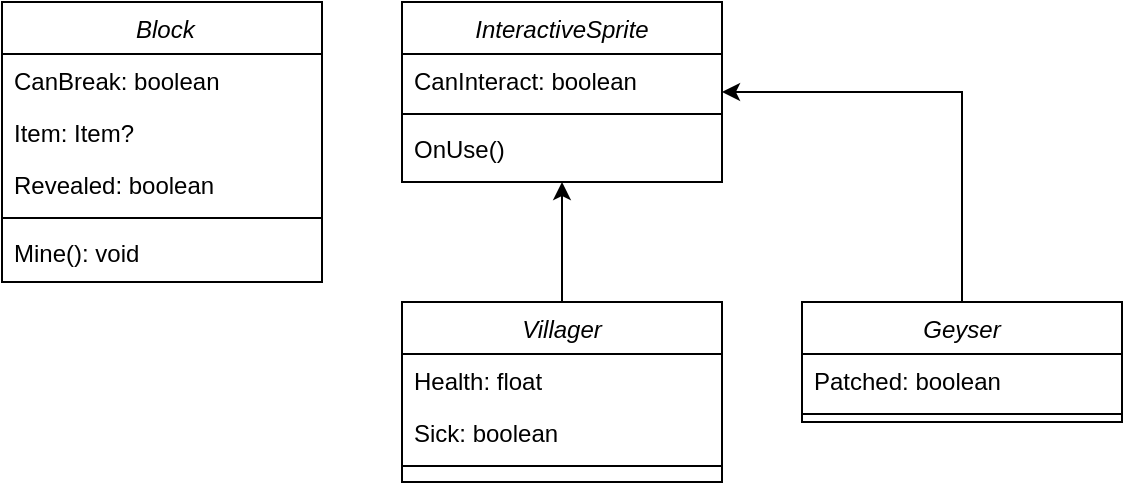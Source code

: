 <mxfile version="23.1.1" type="github" pages="2">
  <diagram id="C5RBs43oDa-KdzZeNtuy" name="La Map">
    <mxGraphModel dx="1105" dy="620" grid="1" gridSize="10" guides="1" tooltips="1" connect="1" arrows="1" fold="1" page="1" pageScale="1" pageWidth="827" pageHeight="1169" math="0" shadow="0">
      <root>
        <mxCell id="WIyWlLk6GJQsqaUBKTNV-0" />
        <mxCell id="WIyWlLk6GJQsqaUBKTNV-1" parent="WIyWlLk6GJQsqaUBKTNV-0" />
        <mxCell id="zkfFHV4jXpPFQw0GAbJ--0" value=" Block" style="swimlane;fontStyle=2;align=center;verticalAlign=top;childLayout=stackLayout;horizontal=1;startSize=26;horizontalStack=0;resizeParent=1;resizeLast=0;collapsible=1;marginBottom=0;rounded=0;shadow=0;strokeWidth=1;" parent="WIyWlLk6GJQsqaUBKTNV-1" vertex="1">
          <mxGeometry x="40" y="40" width="160" height="140" as="geometry">
            <mxRectangle x="230" y="140" width="160" height="26" as="alternateBounds" />
          </mxGeometry>
        </mxCell>
        <mxCell id="SRN2Xm2Uc3P1hmxLhBfW-2" value="CanBreak: boolean" style="text;align=left;verticalAlign=top;spacingLeft=4;spacingRight=4;overflow=hidden;rotatable=0;points=[[0,0.5],[1,0.5]];portConstraint=eastwest;" vertex="1" parent="zkfFHV4jXpPFQw0GAbJ--0">
          <mxGeometry y="26" width="160" height="26" as="geometry" />
        </mxCell>
        <mxCell id="SRN2Xm2Uc3P1hmxLhBfW-16" value="Item: Item?" style="text;align=left;verticalAlign=top;spacingLeft=4;spacingRight=4;overflow=hidden;rotatable=0;points=[[0,0.5],[1,0.5]];portConstraint=eastwest;" vertex="1" parent="zkfFHV4jXpPFQw0GAbJ--0">
          <mxGeometry y="52" width="160" height="26" as="geometry" />
        </mxCell>
        <mxCell id="z91S9rRrg6L_bqY6NF0i-0" value="Revealed: boolean" style="text;align=left;verticalAlign=top;spacingLeft=4;spacingRight=4;overflow=hidden;rotatable=0;points=[[0,0.5],[1,0.5]];portConstraint=eastwest;" vertex="1" parent="zkfFHV4jXpPFQw0GAbJ--0">
          <mxGeometry y="78" width="160" height="26" as="geometry" />
        </mxCell>
        <mxCell id="zkfFHV4jXpPFQw0GAbJ--4" value="" style="line;html=1;strokeWidth=1;align=left;verticalAlign=middle;spacingTop=-1;spacingLeft=3;spacingRight=3;rotatable=0;labelPosition=right;points=[];portConstraint=eastwest;" parent="zkfFHV4jXpPFQw0GAbJ--0" vertex="1">
          <mxGeometry y="104" width="160" height="8" as="geometry" />
        </mxCell>
        <mxCell id="SRN2Xm2Uc3P1hmxLhBfW-14" value="Mine(): void" style="text;align=left;verticalAlign=top;spacingLeft=4;spacingRight=4;overflow=hidden;rotatable=0;points=[[0,0.5],[1,0.5]];portConstraint=eastwest;" vertex="1" parent="zkfFHV4jXpPFQw0GAbJ--0">
          <mxGeometry y="112" width="160" height="26" as="geometry" />
        </mxCell>
        <mxCell id="mrQikfIiETuMRiOy-yYG-0" value="InteractiveSprite" style="swimlane;fontStyle=2;align=center;verticalAlign=top;childLayout=stackLayout;horizontal=1;startSize=26;horizontalStack=0;resizeParent=1;resizeLast=0;collapsible=1;marginBottom=0;rounded=0;shadow=0;strokeWidth=1;" vertex="1" parent="WIyWlLk6GJQsqaUBKTNV-1">
          <mxGeometry x="240" y="40" width="160" height="90" as="geometry">
            <mxRectangle x="230" y="140" width="160" height="26" as="alternateBounds" />
          </mxGeometry>
        </mxCell>
        <mxCell id="mrQikfIiETuMRiOy-yYG-1" value="CanInteract: boolean" style="text;align=left;verticalAlign=top;spacingLeft=4;spacingRight=4;overflow=hidden;rotatable=0;points=[[0,0.5],[1,0.5]];portConstraint=eastwest;" vertex="1" parent="mrQikfIiETuMRiOy-yYG-0">
          <mxGeometry y="26" width="160" height="26" as="geometry" />
        </mxCell>
        <mxCell id="mrQikfIiETuMRiOy-yYG-5" value="" style="line;html=1;strokeWidth=1;align=left;verticalAlign=middle;spacingTop=-1;spacingLeft=3;spacingRight=3;rotatable=0;labelPosition=right;points=[];portConstraint=eastwest;" vertex="1" parent="mrQikfIiETuMRiOy-yYG-0">
          <mxGeometry y="52" width="160" height="8" as="geometry" />
        </mxCell>
        <mxCell id="mrQikfIiETuMRiOy-yYG-6" value="OnUse()" style="text;align=left;verticalAlign=top;spacingLeft=4;spacingRight=4;overflow=hidden;rotatable=0;points=[[0,0.5],[1,0.5]];portConstraint=eastwest;" vertex="1" parent="mrQikfIiETuMRiOy-yYG-0">
          <mxGeometry y="60" width="160" height="26" as="geometry" />
        </mxCell>
        <mxCell id="P_Tmz_V9CThgJMpL3SED-5" style="edgeStyle=orthogonalEdgeStyle;rounded=0;orthogonalLoop=1;jettySize=auto;html=1;" edge="1" parent="WIyWlLk6GJQsqaUBKTNV-1" source="P_Tmz_V9CThgJMpL3SED-0" target="mrQikfIiETuMRiOy-yYG-0">
          <mxGeometry relative="1" as="geometry" />
        </mxCell>
        <mxCell id="P_Tmz_V9CThgJMpL3SED-0" value="Villager" style="swimlane;fontStyle=2;align=center;verticalAlign=top;childLayout=stackLayout;horizontal=1;startSize=26;horizontalStack=0;resizeParent=1;resizeLast=0;collapsible=1;marginBottom=0;rounded=0;shadow=0;strokeWidth=1;" vertex="1" parent="WIyWlLk6GJQsqaUBKTNV-1">
          <mxGeometry x="240" y="190" width="160" height="90" as="geometry">
            <mxRectangle x="230" y="140" width="160" height="26" as="alternateBounds" />
          </mxGeometry>
        </mxCell>
        <mxCell id="P_Tmz_V9CThgJMpL3SED-1" value="Health: float" style="text;align=left;verticalAlign=top;spacingLeft=4;spacingRight=4;overflow=hidden;rotatable=0;points=[[0,0.5],[1,0.5]];portConstraint=eastwest;" vertex="1" parent="P_Tmz_V9CThgJMpL3SED-0">
          <mxGeometry y="26" width="160" height="26" as="geometry" />
        </mxCell>
        <mxCell id="P_Tmz_V9CThgJMpL3SED-4" value="Sick: boolean" style="text;align=left;verticalAlign=top;spacingLeft=4;spacingRight=4;overflow=hidden;rotatable=0;points=[[0,0.5],[1,0.5]];portConstraint=eastwest;" vertex="1" parent="P_Tmz_V9CThgJMpL3SED-0">
          <mxGeometry y="52" width="160" height="26" as="geometry" />
        </mxCell>
        <mxCell id="P_Tmz_V9CThgJMpL3SED-2" value="" style="line;html=1;strokeWidth=1;align=left;verticalAlign=middle;spacingTop=-1;spacingLeft=3;spacingRight=3;rotatable=0;labelPosition=right;points=[];portConstraint=eastwest;" vertex="1" parent="P_Tmz_V9CThgJMpL3SED-0">
          <mxGeometry y="78" width="160" height="8" as="geometry" />
        </mxCell>
        <mxCell id="m9mpzr2guR9ywrTl9rj7-4" style="edgeStyle=orthogonalEdgeStyle;rounded=0;orthogonalLoop=1;jettySize=auto;html=1;" edge="1" parent="WIyWlLk6GJQsqaUBKTNV-1" source="m9mpzr2guR9ywrTl9rj7-0" target="mrQikfIiETuMRiOy-yYG-0">
          <mxGeometry relative="1" as="geometry">
            <Array as="points">
              <mxPoint x="520" y="85" />
            </Array>
          </mxGeometry>
        </mxCell>
        <mxCell id="m9mpzr2guR9ywrTl9rj7-0" value="Geyser" style="swimlane;fontStyle=2;align=center;verticalAlign=top;childLayout=stackLayout;horizontal=1;startSize=26;horizontalStack=0;resizeParent=1;resizeLast=0;collapsible=1;marginBottom=0;rounded=0;shadow=0;strokeWidth=1;" vertex="1" parent="WIyWlLk6GJQsqaUBKTNV-1">
          <mxGeometry x="440" y="190" width="160" height="60" as="geometry">
            <mxRectangle x="230" y="140" width="160" height="26" as="alternateBounds" />
          </mxGeometry>
        </mxCell>
        <mxCell id="m9mpzr2guR9ywrTl9rj7-1" value="Patched: boolean" style="text;align=left;verticalAlign=top;spacingLeft=4;spacingRight=4;overflow=hidden;rotatable=0;points=[[0,0.5],[1,0.5]];portConstraint=eastwest;" vertex="1" parent="m9mpzr2guR9ywrTl9rj7-0">
          <mxGeometry y="26" width="160" height="26" as="geometry" />
        </mxCell>
        <mxCell id="m9mpzr2guR9ywrTl9rj7-3" value="" style="line;html=1;strokeWidth=1;align=left;verticalAlign=middle;spacingTop=-1;spacingLeft=3;spacingRight=3;rotatable=0;labelPosition=right;points=[];portConstraint=eastwest;" vertex="1" parent="m9mpzr2guR9ywrTl9rj7-0">
          <mxGeometry y="52" width="160" height="8" as="geometry" />
        </mxCell>
      </root>
    </mxGraphModel>
  </diagram>
  <diagram id="gsF-4zW7lq45AJM4MYa_" name="Le Joueur">
    <mxGraphModel dx="1050" dy="589" grid="1" gridSize="10" guides="1" tooltips="1" connect="1" arrows="1" fold="1" page="1" pageScale="1" pageWidth="827" pageHeight="1169" math="0" shadow="0">
      <root>
        <mxCell id="0" />
        <mxCell id="1" parent="0" />
        <mxCell id="ekk-bUm0cCgh0PBkQANz-1" value="PlayerController" style="swimlane;fontStyle=2;align=center;verticalAlign=top;childLayout=stackLayout;horizontal=1;startSize=26;horizontalStack=0;resizeParent=1;resizeLast=0;collapsible=1;marginBottom=0;rounded=0;shadow=0;strokeWidth=1;" vertex="1" parent="1">
          <mxGeometry x="80" y="40" width="160" height="34" as="geometry">
            <mxRectangle x="230" y="140" width="160" height="26" as="alternateBounds" />
          </mxGeometry>
        </mxCell>
        <mxCell id="ekk-bUm0cCgh0PBkQANz-5" value="" style="line;html=1;strokeWidth=1;align=left;verticalAlign=middle;spacingTop=-1;spacingLeft=3;spacingRight=3;rotatable=0;labelPosition=right;points=[];portConstraint=eastwest;" vertex="1" parent="ekk-bUm0cCgh0PBkQANz-1">
          <mxGeometry y="26" width="160" height="8" as="geometry" />
        </mxCell>
        <mxCell id="tEykg-_IO7fJEegGFBNn-1" value="Inventory" style="swimlane;fontStyle=2;align=center;verticalAlign=top;childLayout=stackLayout;horizontal=1;startSize=26;horizontalStack=0;resizeParent=1;resizeLast=0;collapsible=1;marginBottom=0;rounded=0;shadow=0;strokeWidth=1;" vertex="1" parent="1">
          <mxGeometry x="460" y="130" width="220" height="140" as="geometry">
            <mxRectangle x="230" y="140" width="160" height="26" as="alternateBounds" />
          </mxGeometry>
        </mxCell>
        <mxCell id="tEykg-_IO7fJEegGFBNn-2" value="Corks: int" style="text;align=left;verticalAlign=top;spacingLeft=4;spacingRight=4;overflow=hidden;rotatable=0;points=[[0,0.5],[1,0.5]];portConstraint=eastwest;" vertex="1" parent="tEykg-_IO7fJEegGFBNn-1">
          <mxGeometry y="26" width="220" height="26" as="geometry" />
        </mxCell>
        <mxCell id="tEykg-_IO7fJEegGFBNn-3" value="Pills: int" style="text;align=left;verticalAlign=top;spacingLeft=4;spacingRight=4;overflow=hidden;rotatable=0;points=[[0,0.5],[1,0.5]];portConstraint=eastwest;" vertex="1" parent="tEykg-_IO7fJEegGFBNn-1">
          <mxGeometry y="52" width="220" height="26" as="geometry" />
        </mxCell>
        <mxCell id="tEykg-_IO7fJEegGFBNn-5" value="" style="line;html=1;strokeWidth=1;align=left;verticalAlign=middle;spacingTop=-1;spacingLeft=3;spacingRight=3;rotatable=0;labelPosition=right;points=[];portConstraint=eastwest;" vertex="1" parent="tEykg-_IO7fJEegGFBNn-1">
          <mxGeometry y="78" width="220" height="8" as="geometry" />
        </mxCell>
        <mxCell id="tEykg-_IO7fJEegGFBNn-6" value="AddItem(Item item, int quantity)" style="text;align=left;verticalAlign=top;spacingLeft=4;spacingRight=4;overflow=hidden;rotatable=0;points=[[0,0.5],[1,0.5]];portConstraint=eastwest;" vertex="1" parent="tEykg-_IO7fJEegGFBNn-1">
          <mxGeometry y="86" width="220" height="26" as="geometry" />
        </mxCell>
        <mxCell id="-MMuEdUNf8RE6IiXUuvp-8" value="RemoveItem(Item item, int quantity)" style="text;align=left;verticalAlign=top;spacingLeft=4;spacingRight=4;overflow=hidden;rotatable=0;points=[[0,0.5],[1,0.5]];portConstraint=eastwest;" vertex="1" parent="tEykg-_IO7fJEegGFBNn-1">
          <mxGeometry y="112" width="220" height="26" as="geometry" />
        </mxCell>
        <mxCell id="-MMuEdUNf8RE6IiXUuvp-9" style="edgeStyle=orthogonalEdgeStyle;rounded=0;orthogonalLoop=1;jettySize=auto;html=1;" edge="1" parent="1" source="-MMuEdUNf8RE6IiXUuvp-1" target="tEykg-_IO7fJEegGFBNn-1">
          <mxGeometry relative="1" as="geometry" />
        </mxCell>
        <mxCell id="-MMuEdUNf8RE6IiXUuvp-1" value="&lt;enum&gt; Item" style="swimlane;fontStyle=2;align=center;verticalAlign=top;childLayout=stackLayout;horizontal=1;startSize=26;horizontalStack=0;resizeParent=1;resizeLast=0;collapsible=1;marginBottom=0;rounded=0;shadow=0;strokeWidth=1;" vertex="1" parent="1">
          <mxGeometry x="490" y="330" width="160" height="86" as="geometry">
            <mxRectangle x="230" y="140" width="160" height="26" as="alternateBounds" />
          </mxGeometry>
        </mxCell>
        <mxCell id="-MMuEdUNf8RE6IiXUuvp-6" value="Cork" style="text;align=left;verticalAlign=top;spacingLeft=4;spacingRight=4;overflow=hidden;rotatable=0;points=[[0,0.5],[1,0.5]];portConstraint=eastwest;" vertex="1" parent="-MMuEdUNf8RE6IiXUuvp-1">
          <mxGeometry y="26" width="160" height="26" as="geometry" />
        </mxCell>
        <mxCell id="-MMuEdUNf8RE6IiXUuvp-7" value="Pill" style="text;align=left;verticalAlign=top;spacingLeft=4;spacingRight=4;overflow=hidden;rotatable=0;points=[[0,0.5],[1,0.5]];portConstraint=eastwest;" vertex="1" parent="-MMuEdUNf8RE6IiXUuvp-1">
          <mxGeometry y="52" width="160" height="26" as="geometry" />
        </mxCell>
        <mxCell id="-MMuEdUNf8RE6IiXUuvp-4" value="" style="line;html=1;strokeWidth=1;align=left;verticalAlign=middle;spacingTop=-1;spacingLeft=3;spacingRight=3;rotatable=0;labelPosition=right;points=[];portConstraint=eastwest;" vertex="1" parent="-MMuEdUNf8RE6IiXUuvp-1">
          <mxGeometry y="78" width="160" height="8" as="geometry" />
        </mxCell>
        <mxCell id="c5sVpquxAzpRAPzOQC7a-1" value="Player" style="swimlane;fontStyle=2;align=center;verticalAlign=top;childLayout=stackLayout;horizontal=1;startSize=26;horizontalStack=0;resizeParent=1;resizeLast=0;collapsible=1;marginBottom=0;rounded=0;shadow=0;strokeWidth=1;" vertex="1" parent="1">
          <mxGeometry x="90" y="190" width="220" height="164" as="geometry">
            <mxRectangle x="230" y="140" width="160" height="26" as="alternateBounds" />
          </mxGeometry>
        </mxCell>
        <mxCell id="c5sVpquxAzpRAPzOQC7a-2" value="Health: float" style="text;align=left;verticalAlign=top;spacingLeft=4;spacingRight=4;overflow=hidden;rotatable=0;points=[[0,0.5],[1,0.5]];portConstraint=eastwest;" vertex="1" parent="c5sVpquxAzpRAPzOQC7a-1">
          <mxGeometry y="26" width="220" height="26" as="geometry" />
        </mxCell>
        <mxCell id="c5sVpquxAzpRAPzOQC7a-7" value="MaxHealth: float" style="text;align=left;verticalAlign=top;spacingLeft=4;spacingRight=4;overflow=hidden;rotatable=0;points=[[0,0.5],[1,0.5]];portConstraint=eastwest;" vertex="1" parent="c5sVpquxAzpRAPzOQC7a-1">
          <mxGeometry y="52" width="220" height="26" as="geometry" />
        </mxCell>
        <mxCell id="c5sVpquxAzpRAPzOQC7a-3" value="Alive: boolean" style="text;align=left;verticalAlign=top;spacingLeft=4;spacingRight=4;overflow=hidden;rotatable=0;points=[[0,0.5],[1,0.5]];portConstraint=eastwest;" vertex="1" parent="c5sVpquxAzpRAPzOQC7a-1">
          <mxGeometry y="78" width="220" height="26" as="geometry" />
        </mxCell>
        <mxCell id="c5sVpquxAzpRAPzOQC7a-4" value="" style="line;html=1;strokeWidth=1;align=left;verticalAlign=middle;spacingTop=-1;spacingLeft=3;spacingRight=3;rotatable=0;labelPosition=right;points=[];portConstraint=eastwest;" vertex="1" parent="c5sVpquxAzpRAPzOQC7a-1">
          <mxGeometry y="104" width="220" height="8" as="geometry" />
        </mxCell>
        <mxCell id="c5sVpquxAzpRAPzOQC7a-5" value="TakeDamage(float damage)" style="text;align=left;verticalAlign=top;spacingLeft=4;spacingRight=4;overflow=hidden;rotatable=0;points=[[0,0.5],[1,0.5]];portConstraint=eastwest;" vertex="1" parent="c5sVpquxAzpRAPzOQC7a-1">
          <mxGeometry y="112" width="220" height="26" as="geometry" />
        </mxCell>
        <mxCell id="c5sVpquxAzpRAPzOQC7a-6" value="Heal(float amount)" style="text;align=left;verticalAlign=top;spacingLeft=4;spacingRight=4;overflow=hidden;rotatable=0;points=[[0,0.5],[1,0.5]];portConstraint=eastwest;" vertex="1" parent="c5sVpquxAzpRAPzOQC7a-1">
          <mxGeometry y="138" width="220" height="26" as="geometry" />
        </mxCell>
      </root>
    </mxGraphModel>
  </diagram>
</mxfile>

